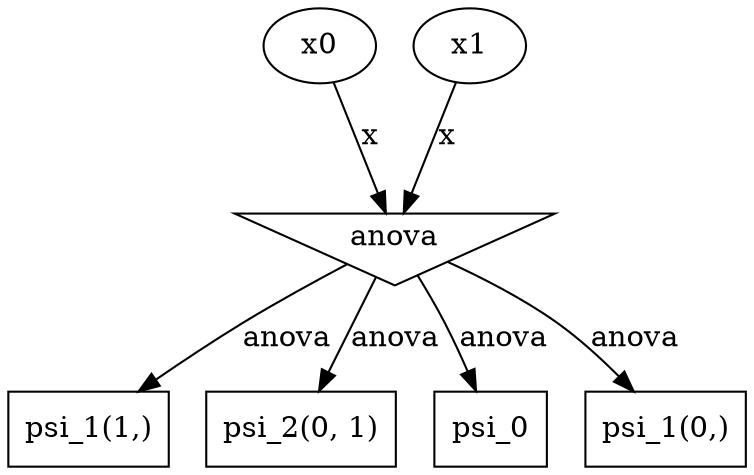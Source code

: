 digraph G {
"psi_1(1,)" [shape=box];
anova [shape=invtriangle];
anova -> "psi_1(1,)"  [label=anova];
x0;
x0 -> anova  [label=x];
x1;
x1 -> anova  [label=x];
"psi_2(0, 1)" [shape=box];
anova -> "psi_2(0, 1)"  [label=anova];
psi_0 [shape=box];
anova -> psi_0  [label=anova];
"psi_1(0,)" [shape=box];
anova -> "psi_1(0,)"  [label=anova];
}
